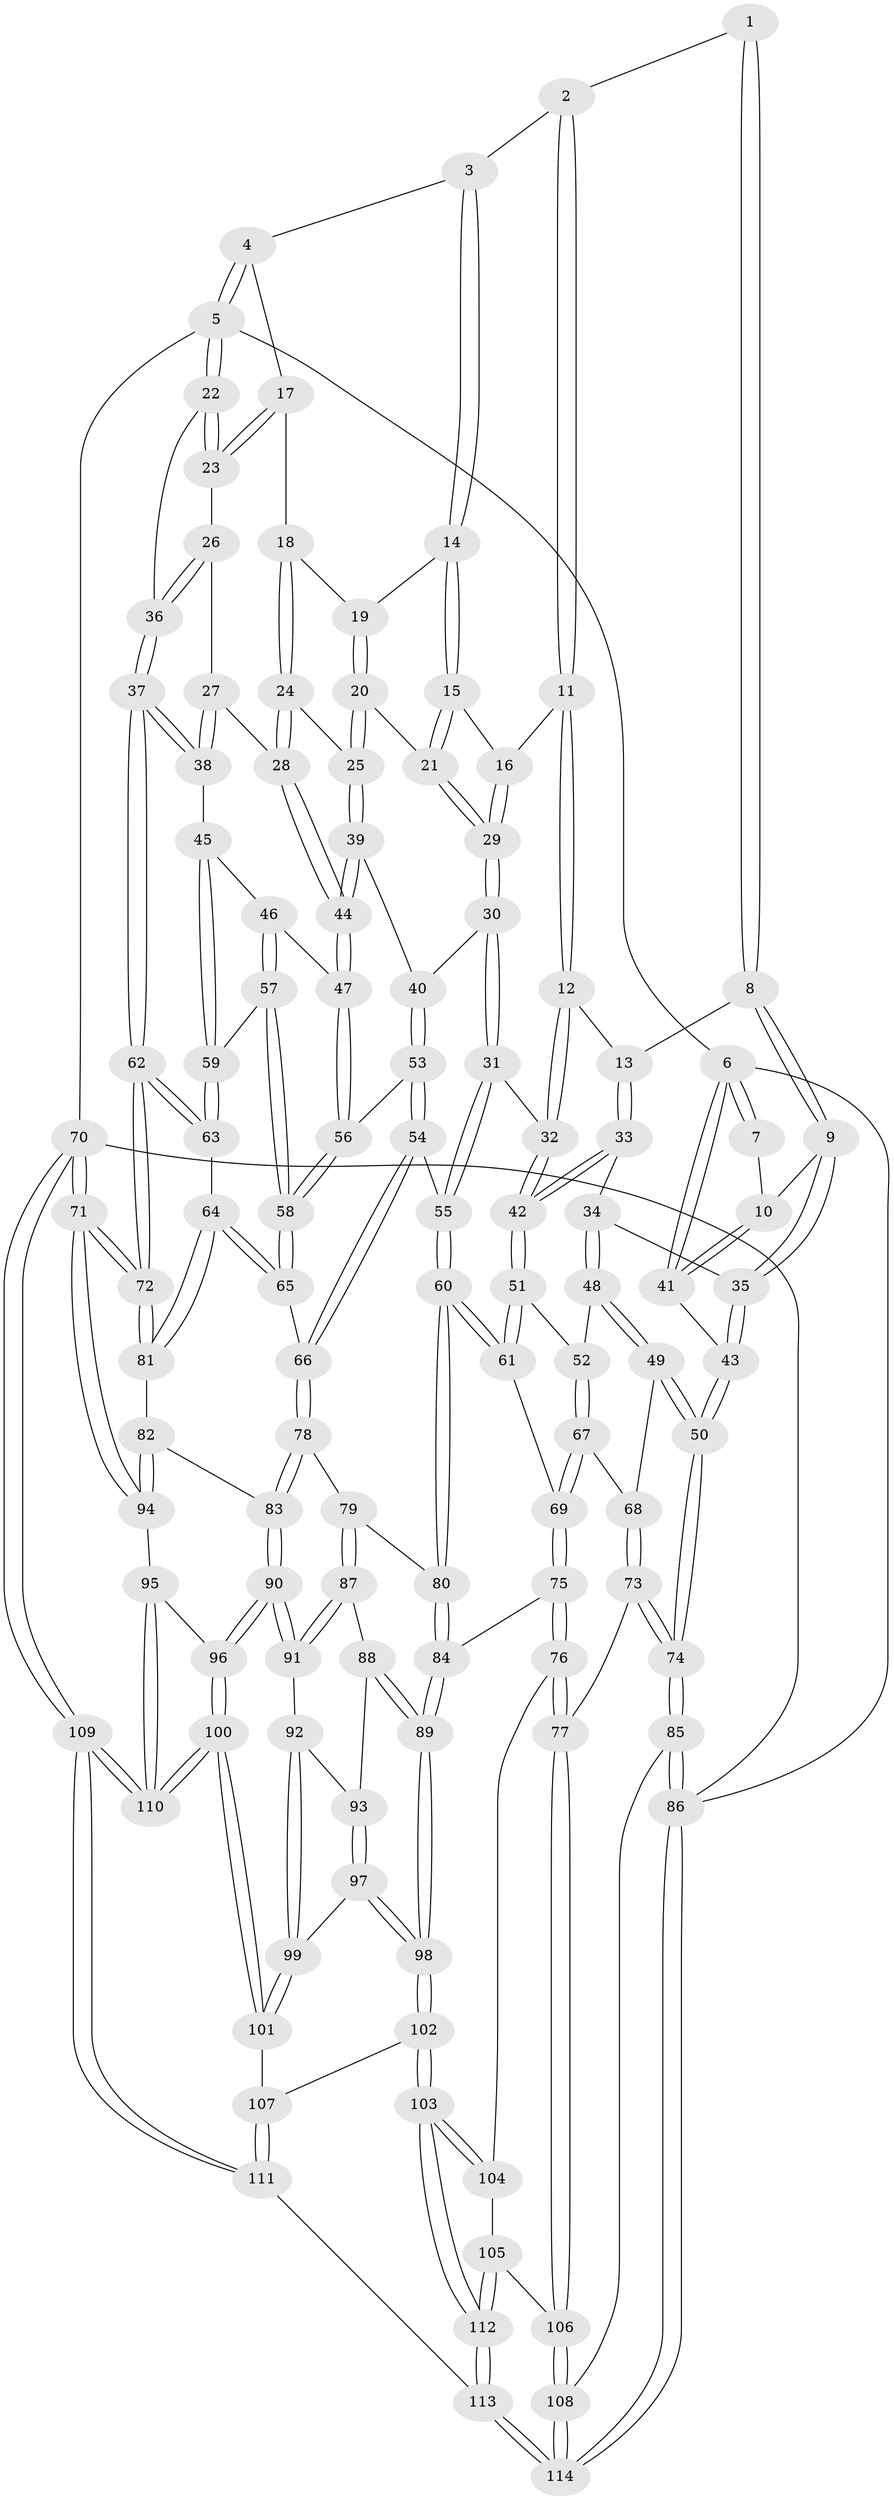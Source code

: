 // coarse degree distribution, {3: 0.25, 4: 0.4722222222222222, 5: 0.25, 2: 0.027777777777777776}
// Generated by graph-tools (version 1.1) at 2025/38/03/04/25 23:38:34]
// undirected, 114 vertices, 282 edges
graph export_dot {
  node [color=gray90,style=filled];
  1 [pos="+0.21210122860002337+0"];
  2 [pos="+0.28788152289789043+0"];
  3 [pos="+0.5061516620990434+0"];
  4 [pos="+0.893236071880494+0"];
  5 [pos="+1+0"];
  6 [pos="+0+0"];
  7 [pos="+0.20654190216513546+0"];
  8 [pos="+0.2081726834309505+0.09602324593363472"];
  9 [pos="+0.09716706691675728+0.16020876004120882"];
  10 [pos="+0.04927776812099826+0.13374504501844522"];
  11 [pos="+0.337382738685526+0.10855289106587465"];
  12 [pos="+0.30178178766972175+0.16391146329148737"];
  13 [pos="+0.24300424361704862+0.13943297750036948"];
  14 [pos="+0.5128768689115432+0"];
  15 [pos="+0.47256768854350933+0.0819328857020935"];
  16 [pos="+0.44645203241471454+0.11966783395316138"];
  17 [pos="+0.7275396457463971+0.07585237140354878"];
  18 [pos="+0.6916756180193807+0.07863098376912751"];
  19 [pos="+0.5933888384753401+0"];
  20 [pos="+0.5801481273120594+0.15338312672547522"];
  21 [pos="+0.5697945995803316+0.1498878939433212"];
  22 [pos="+1+0"];
  23 [pos="+0.7671338533683806+0.0934968473419362"];
  24 [pos="+0.6653738608521635+0.1391285362880727"];
  25 [pos="+0.6020687420992689+0.1781600155351084"];
  26 [pos="+0.7774775717859529+0.15167200853993132"];
  27 [pos="+0.7745402976846291+0.1643430235196308"];
  28 [pos="+0.7431000425518711+0.21180526950485756"];
  29 [pos="+0.44958919707365796+0.19038828808634964"];
  30 [pos="+0.44003189098802503+0.24356937385339658"];
  31 [pos="+0.3683728737849996+0.28906491208286056"];
  32 [pos="+0.33311974566615277+0.2867399869967006"];
  33 [pos="+0.15524808710420154+0.2302427086021864"];
  34 [pos="+0.14378001013726133+0.2281029291705531"];
  35 [pos="+0.13653208674627793+0.22130461681557534"];
  36 [pos="+1+0.14325915542972256"];
  37 [pos="+1+0.23878394313821708"];
  38 [pos="+0.9652329027327023+0.26377035197988047"];
  39 [pos="+0.5976267746517614+0.21737648492267517"];
  40 [pos="+0.5532602781139029+0.26570594248454354"];
  41 [pos="+0+0.2045786863116106"];
  42 [pos="+0.2886478681600662+0.31454696979405594"];
  43 [pos="+0+0.3871108615436837"];
  44 [pos="+0.7426604393420592+0.2829166048835018"];
  45 [pos="+0.8452530426650512+0.29156359809919963"];
  46 [pos="+0.7541542280212812+0.299113461823997"];
  47 [pos="+0.7495969930111076+0.29628472029993874"];
  48 [pos="+0.07666063343941038+0.3831393220551661"];
  49 [pos="+0.019879240714308015+0.40527110346189976"];
  50 [pos="+0+0.39936670105478317"];
  51 [pos="+0.2519979230147208+0.38297501482903407"];
  52 [pos="+0.17833349216117558+0.387532179428725"];
  53 [pos="+0.585576659195423+0.3779951804913648"];
  54 [pos="+0.5478028344456021+0.45003022179413055"];
  55 [pos="+0.4984750545398185+0.4724867132339673"];
  56 [pos="+0.5952233162694194+0.37531873286053347"];
  57 [pos="+0.755936758863412+0.3603164139483664"];
  58 [pos="+0.744715212792457+0.43191373258296983"];
  59 [pos="+0.8354186813214981+0.4100259602336856"];
  60 [pos="+0.4323175364695293+0.5777984416958827"];
  61 [pos="+0.26707741034510146+0.4468177951807575"];
  62 [pos="+1+0.37271347639364555"];
  63 [pos="+0.8792280906974209+0.5017398609028586"];
  64 [pos="+0.861243400496558+0.5156702152628376"];
  65 [pos="+0.7520556927372689+0.4871043309640546"];
  66 [pos="+0.6874016716534108+0.5231638245963248"];
  67 [pos="+0.14287277267424647+0.527564983871614"];
  68 [pos="+0.12954448809585525+0.5238670107621863"];
  69 [pos="+0.18520386555311283+0.5457030629051698"];
  70 [pos="+1+1"];
  71 [pos="+1+0.8850671604849348"];
  72 [pos="+1+0.7141773964496527"];
  73 [pos="+0+0.7157519091008515"];
  74 [pos="+0+0.7054721188993781"];
  75 [pos="+0.22851607977997648+0.7227983626101822"];
  76 [pos="+0.21924425813507462+0.7286949795418546"];
  77 [pos="+0.09593916578721727+0.7490331066970721"];
  78 [pos="+0.6730953073866595+0.6903252317776716"];
  79 [pos="+0.4530528800362099+0.6077796582392945"];
  80 [pos="+0.4318089523163558+0.5865119670409941"];
  81 [pos="+0.8554420413322263+0.6268274910364008"];
  82 [pos="+0.7907862011283131+0.7161049107377909"];
  83 [pos="+0.6820239596476666+0.703474724925861"];
  84 [pos="+0.24571383166864944+0.7207122035739668"];
  85 [pos="+0+0.8986842753831357"];
  86 [pos="+0+1"];
  87 [pos="+0.480618495110199+0.766316564418483"];
  88 [pos="+0.45816257518352255+0.7857380840821027"];
  89 [pos="+0.36151882567577664+0.8212191858487171"];
  90 [pos="+0.6184326514876759+0.8214317600930268"];
  91 [pos="+0.5398090406016168+0.8020073570977244"];
  92 [pos="+0.5091370734997157+0.832783713820831"];
  93 [pos="+0.4626052357095143+0.8431474895417493"];
  94 [pos="+0.8546907847814662+0.8042070175211785"];
  95 [pos="+0.8231313019488418+0.8589554522304202"];
  96 [pos="+0.623555840300336+0.8740811890919574"];
  97 [pos="+0.4559341613123155+0.8755910903522174"];
  98 [pos="+0.3906328200153545+0.9083317806239196"];
  99 [pos="+0.48000624117919066+0.876702478796505"];
  100 [pos="+0.621462129995756+0.889959913678588"];
  101 [pos="+0.5395484857896728+0.9124595490492058"];
  102 [pos="+0.3784997330320886+0.9878668278535558"];
  103 [pos="+0.3416721632773513+1"];
  104 [pos="+0.221255757992464+0.7475459108804742"];
  105 [pos="+0.2050889973763642+0.9300586389671204"];
  106 [pos="+0.10869378550223018+0.9315846200447437"];
  107 [pos="+0.5163199516828227+0.9342475807179486"];
  108 [pos="+0.09905855657628405+0.9519212717912411"];
  109 [pos="+0.7516592260097804+1"];
  110 [pos="+0.7440547379203843+1"];
  111 [pos="+0.5626432995133215+1"];
  112 [pos="+0.33268980956423455+1"];
  113 [pos="+0.3283273892799442+1"];
  114 [pos="+0.156843520605666+1"];
  1 -- 2;
  1 -- 8;
  1 -- 8;
  2 -- 3;
  2 -- 11;
  2 -- 11;
  3 -- 4;
  3 -- 14;
  3 -- 14;
  4 -- 5;
  4 -- 5;
  4 -- 17;
  5 -- 6;
  5 -- 22;
  5 -- 22;
  5 -- 70;
  6 -- 7;
  6 -- 7;
  6 -- 41;
  6 -- 41;
  6 -- 86;
  7 -- 10;
  8 -- 9;
  8 -- 9;
  8 -- 13;
  9 -- 10;
  9 -- 35;
  9 -- 35;
  10 -- 41;
  10 -- 41;
  11 -- 12;
  11 -- 12;
  11 -- 16;
  12 -- 13;
  12 -- 32;
  12 -- 32;
  13 -- 33;
  13 -- 33;
  14 -- 15;
  14 -- 15;
  14 -- 19;
  15 -- 16;
  15 -- 21;
  15 -- 21;
  16 -- 29;
  16 -- 29;
  17 -- 18;
  17 -- 23;
  17 -- 23;
  18 -- 19;
  18 -- 24;
  18 -- 24;
  19 -- 20;
  19 -- 20;
  20 -- 21;
  20 -- 25;
  20 -- 25;
  21 -- 29;
  21 -- 29;
  22 -- 23;
  22 -- 23;
  22 -- 36;
  23 -- 26;
  24 -- 25;
  24 -- 28;
  24 -- 28;
  25 -- 39;
  25 -- 39;
  26 -- 27;
  26 -- 36;
  26 -- 36;
  27 -- 28;
  27 -- 38;
  27 -- 38;
  28 -- 44;
  28 -- 44;
  29 -- 30;
  29 -- 30;
  30 -- 31;
  30 -- 31;
  30 -- 40;
  31 -- 32;
  31 -- 55;
  31 -- 55;
  32 -- 42;
  32 -- 42;
  33 -- 34;
  33 -- 42;
  33 -- 42;
  34 -- 35;
  34 -- 48;
  34 -- 48;
  35 -- 43;
  35 -- 43;
  36 -- 37;
  36 -- 37;
  37 -- 38;
  37 -- 38;
  37 -- 62;
  37 -- 62;
  38 -- 45;
  39 -- 40;
  39 -- 44;
  39 -- 44;
  40 -- 53;
  40 -- 53;
  41 -- 43;
  42 -- 51;
  42 -- 51;
  43 -- 50;
  43 -- 50;
  44 -- 47;
  44 -- 47;
  45 -- 46;
  45 -- 59;
  45 -- 59;
  46 -- 47;
  46 -- 57;
  46 -- 57;
  47 -- 56;
  47 -- 56;
  48 -- 49;
  48 -- 49;
  48 -- 52;
  49 -- 50;
  49 -- 50;
  49 -- 68;
  50 -- 74;
  50 -- 74;
  51 -- 52;
  51 -- 61;
  51 -- 61;
  52 -- 67;
  52 -- 67;
  53 -- 54;
  53 -- 54;
  53 -- 56;
  54 -- 55;
  54 -- 66;
  54 -- 66;
  55 -- 60;
  55 -- 60;
  56 -- 58;
  56 -- 58;
  57 -- 58;
  57 -- 58;
  57 -- 59;
  58 -- 65;
  58 -- 65;
  59 -- 63;
  59 -- 63;
  60 -- 61;
  60 -- 61;
  60 -- 80;
  60 -- 80;
  61 -- 69;
  62 -- 63;
  62 -- 63;
  62 -- 72;
  62 -- 72;
  63 -- 64;
  64 -- 65;
  64 -- 65;
  64 -- 81;
  64 -- 81;
  65 -- 66;
  66 -- 78;
  66 -- 78;
  67 -- 68;
  67 -- 69;
  67 -- 69;
  68 -- 73;
  68 -- 73;
  69 -- 75;
  69 -- 75;
  70 -- 71;
  70 -- 71;
  70 -- 109;
  70 -- 109;
  70 -- 86;
  71 -- 72;
  71 -- 72;
  71 -- 94;
  71 -- 94;
  72 -- 81;
  72 -- 81;
  73 -- 74;
  73 -- 74;
  73 -- 77;
  74 -- 85;
  74 -- 85;
  75 -- 76;
  75 -- 76;
  75 -- 84;
  76 -- 77;
  76 -- 77;
  76 -- 104;
  77 -- 106;
  77 -- 106;
  78 -- 79;
  78 -- 83;
  78 -- 83;
  79 -- 80;
  79 -- 87;
  79 -- 87;
  80 -- 84;
  80 -- 84;
  81 -- 82;
  82 -- 83;
  82 -- 94;
  82 -- 94;
  83 -- 90;
  83 -- 90;
  84 -- 89;
  84 -- 89;
  85 -- 86;
  85 -- 86;
  85 -- 108;
  86 -- 114;
  86 -- 114;
  87 -- 88;
  87 -- 91;
  87 -- 91;
  88 -- 89;
  88 -- 89;
  88 -- 93;
  89 -- 98;
  89 -- 98;
  90 -- 91;
  90 -- 91;
  90 -- 96;
  90 -- 96;
  91 -- 92;
  92 -- 93;
  92 -- 99;
  92 -- 99;
  93 -- 97;
  93 -- 97;
  94 -- 95;
  95 -- 96;
  95 -- 110;
  95 -- 110;
  96 -- 100;
  96 -- 100;
  97 -- 98;
  97 -- 98;
  97 -- 99;
  98 -- 102;
  98 -- 102;
  99 -- 101;
  99 -- 101;
  100 -- 101;
  100 -- 101;
  100 -- 110;
  100 -- 110;
  101 -- 107;
  102 -- 103;
  102 -- 103;
  102 -- 107;
  103 -- 104;
  103 -- 104;
  103 -- 112;
  103 -- 112;
  104 -- 105;
  105 -- 106;
  105 -- 112;
  105 -- 112;
  106 -- 108;
  106 -- 108;
  107 -- 111;
  107 -- 111;
  108 -- 114;
  108 -- 114;
  109 -- 110;
  109 -- 110;
  109 -- 111;
  109 -- 111;
  111 -- 113;
  112 -- 113;
  112 -- 113;
  113 -- 114;
  113 -- 114;
}
